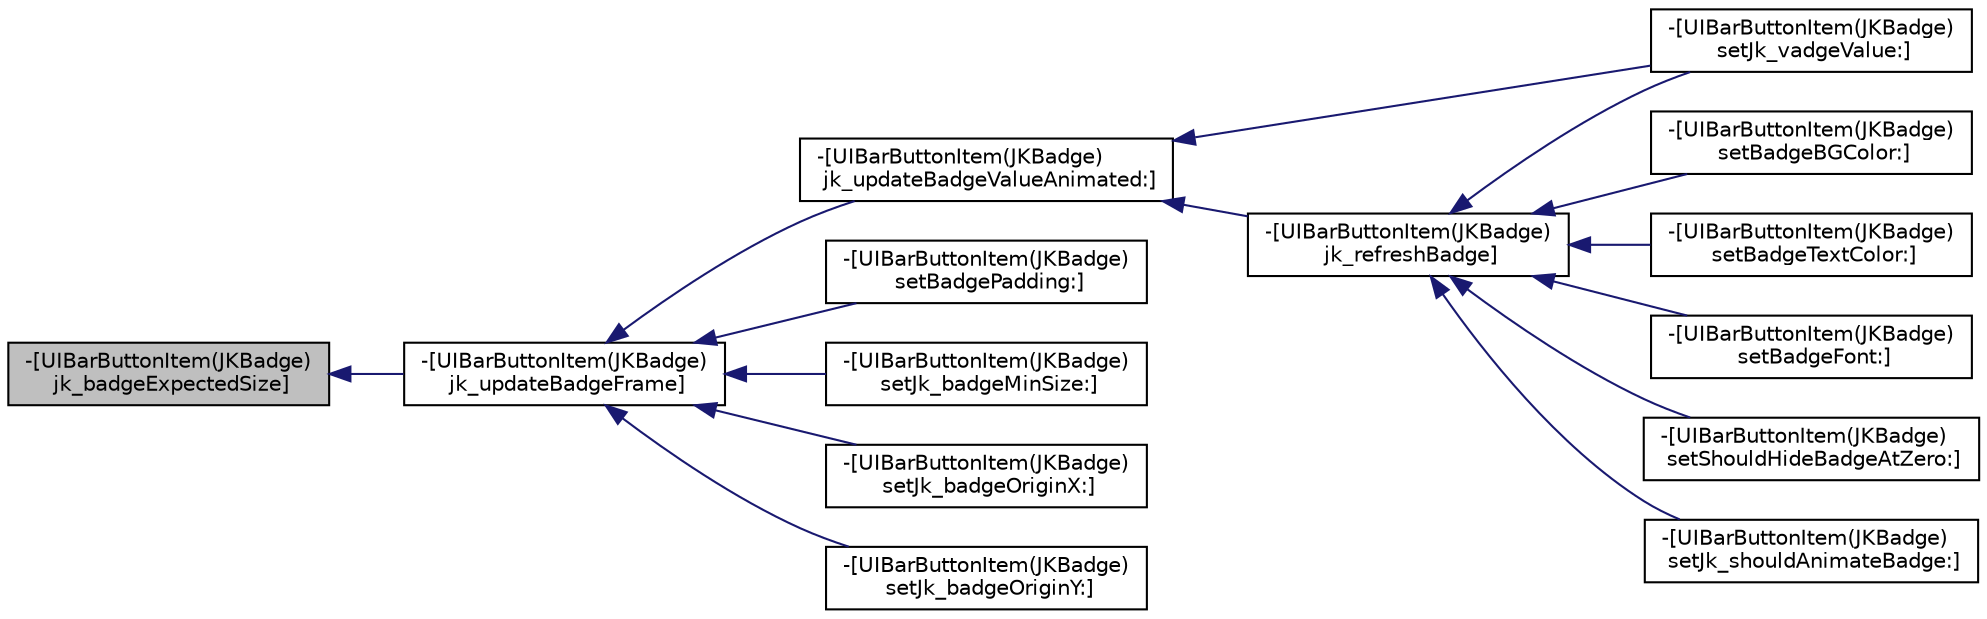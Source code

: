 digraph "-[UIBarButtonItem(JKBadge) jk_badgeExpectedSize]"
{
  edge [fontname="Helvetica",fontsize="10",labelfontname="Helvetica",labelfontsize="10"];
  node [fontname="Helvetica",fontsize="10",shape=record];
  rankdir="LR";
  Node13 [label="-[UIBarButtonItem(JKBadge)\l jk_badgeExpectedSize]",height=0.2,width=0.4,color="black", fillcolor="grey75", style="filled", fontcolor="black"];
  Node13 -> Node14 [dir="back",color="midnightblue",fontsize="10",style="solid",fontname="Helvetica"];
  Node14 [label="-[UIBarButtonItem(JKBadge)\l jk_updateBadgeFrame]",height=0.2,width=0.4,color="black", fillcolor="white", style="filled",URL="$category_u_i_bar_button_item_07_j_k_badge_08.html#aeb59608cf6422e9634056508562dc245"];
  Node14 -> Node15 [dir="back",color="midnightblue",fontsize="10",style="solid",fontname="Helvetica"];
  Node15 [label="-[UIBarButtonItem(JKBadge)\l jk_updateBadgeValueAnimated:]",height=0.2,width=0.4,color="black", fillcolor="white", style="filled",URL="$category_u_i_bar_button_item_07_j_k_badge_08.html#ae92093575012970e6e9614769d2266fc"];
  Node15 -> Node16 [dir="back",color="midnightblue",fontsize="10",style="solid",fontname="Helvetica"];
  Node16 [label="-[UIBarButtonItem(JKBadge)\l jk_refreshBadge]",height=0.2,width=0.4,color="black", fillcolor="white", style="filled",URL="$category_u_i_bar_button_item_07_j_k_badge_08.html#ad9f1fd86cc974454f125ba780434af16"];
  Node16 -> Node17 [dir="back",color="midnightblue",fontsize="10",style="solid",fontname="Helvetica"];
  Node17 [label="-[UIBarButtonItem(JKBadge)\l setJk_vadgeValue:]",height=0.2,width=0.4,color="black", fillcolor="white", style="filled",URL="$category_u_i_bar_button_item_07_j_k_badge_08.html#ab6385571efc3556cf79a1cc9c38d9a22"];
  Node16 -> Node18 [dir="back",color="midnightblue",fontsize="10",style="solid",fontname="Helvetica"];
  Node18 [label="-[UIBarButtonItem(JKBadge)\l setBadgeBGColor:]",height=0.2,width=0.4,color="black", fillcolor="white", style="filled",URL="$category_u_i_bar_button_item_07_j_k_badge_08.html#a65f375d62ecec4016b9107fd3ad4a027"];
  Node16 -> Node19 [dir="back",color="midnightblue",fontsize="10",style="solid",fontname="Helvetica"];
  Node19 [label="-[UIBarButtonItem(JKBadge)\l setBadgeTextColor:]",height=0.2,width=0.4,color="black", fillcolor="white", style="filled",URL="$category_u_i_bar_button_item_07_j_k_badge_08.html#a95412296e70ef14a0d5b4ba328de9601"];
  Node16 -> Node20 [dir="back",color="midnightblue",fontsize="10",style="solid",fontname="Helvetica"];
  Node20 [label="-[UIBarButtonItem(JKBadge)\l setBadgeFont:]",height=0.2,width=0.4,color="black", fillcolor="white", style="filled",URL="$category_u_i_bar_button_item_07_j_k_badge_08.html#a2bf452989d082b87a3f1a2e523e96b31"];
  Node16 -> Node21 [dir="back",color="midnightblue",fontsize="10",style="solid",fontname="Helvetica"];
  Node21 [label="-[UIBarButtonItem(JKBadge)\l setShouldHideBadgeAtZero:]",height=0.2,width=0.4,color="black", fillcolor="white", style="filled",URL="$category_u_i_bar_button_item_07_j_k_badge_08.html#a709eb6a74a1e69c010cb68966de2f4e7"];
  Node16 -> Node22 [dir="back",color="midnightblue",fontsize="10",style="solid",fontname="Helvetica"];
  Node22 [label="-[UIBarButtonItem(JKBadge)\l setJk_shouldAnimateBadge:]",height=0.2,width=0.4,color="black", fillcolor="white", style="filled",URL="$category_u_i_bar_button_item_07_j_k_badge_08.html#ab705aea9b1f49fac26c8e29a69864bdf"];
  Node15 -> Node17 [dir="back",color="midnightblue",fontsize="10",style="solid",fontname="Helvetica"];
  Node14 -> Node23 [dir="back",color="midnightblue",fontsize="10",style="solid",fontname="Helvetica"];
  Node23 [label="-[UIBarButtonItem(JKBadge)\l setBadgePadding:]",height=0.2,width=0.4,color="black", fillcolor="white", style="filled",URL="$category_u_i_bar_button_item_07_j_k_badge_08.html#a21f1f4b0ba7a2f4d810607d83f3600b0"];
  Node14 -> Node24 [dir="back",color="midnightblue",fontsize="10",style="solid",fontname="Helvetica"];
  Node24 [label="-[UIBarButtonItem(JKBadge)\l setJk_badgeMinSize:]",height=0.2,width=0.4,color="black", fillcolor="white", style="filled",URL="$category_u_i_bar_button_item_07_j_k_badge_08.html#a0b89a3c446f772afc3d16b3333f28888"];
  Node14 -> Node25 [dir="back",color="midnightblue",fontsize="10",style="solid",fontname="Helvetica"];
  Node25 [label="-[UIBarButtonItem(JKBadge)\l setJk_badgeOriginX:]",height=0.2,width=0.4,color="black", fillcolor="white", style="filled",URL="$category_u_i_bar_button_item_07_j_k_badge_08.html#a407a709dc15803dcc2cbd9ecb312ce8d"];
  Node14 -> Node26 [dir="back",color="midnightblue",fontsize="10",style="solid",fontname="Helvetica"];
  Node26 [label="-[UIBarButtonItem(JKBadge)\l setJk_badgeOriginY:]",height=0.2,width=0.4,color="black", fillcolor="white", style="filled",URL="$category_u_i_bar_button_item_07_j_k_badge_08.html#a14eb4a83a0a2f967b683946b10e3f0c4"];
}
